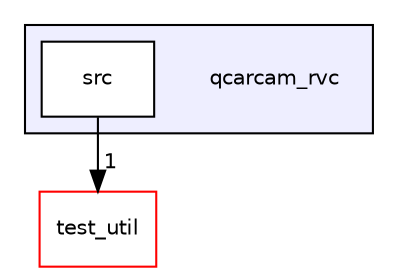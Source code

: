 digraph "qcarcam_rvc" {
  compound=true
  node [ fontsize="10", fontname="Helvetica"];
  edge [ labelfontsize="10", labelfontname="Helvetica"];
  subgraph clusterdir_f3a08d935b42a029d3782f7cfc50fe07 {
    graph [ bgcolor="#eeeeff", pencolor="black", label="" URL="dir_f3a08d935b42a029d3782f7cfc50fe07.html"];
    dir_f3a08d935b42a029d3782f7cfc50fe07 [shape=plaintext label="qcarcam_rvc"];
  dir_4589483e57e83d0d5641646a5b0a3040 [shape=box label="src" fillcolor="white" style="filled" URL="dir_4589483e57e83d0d5641646a5b0a3040.html"];
  }
  dir_12cccc2a3eed76e547fc2d874d9b9229 [shape=box label="test_util" fillcolor="white" style="filled" color="red" URL="dir_12cccc2a3eed76e547fc2d874d9b9229.html"];
  dir_4589483e57e83d0d5641646a5b0a3040->dir_12cccc2a3eed76e547fc2d874d9b9229 [headlabel="1", labeldistance=1.5 headhref="dir_000003_000006.html"];
}
